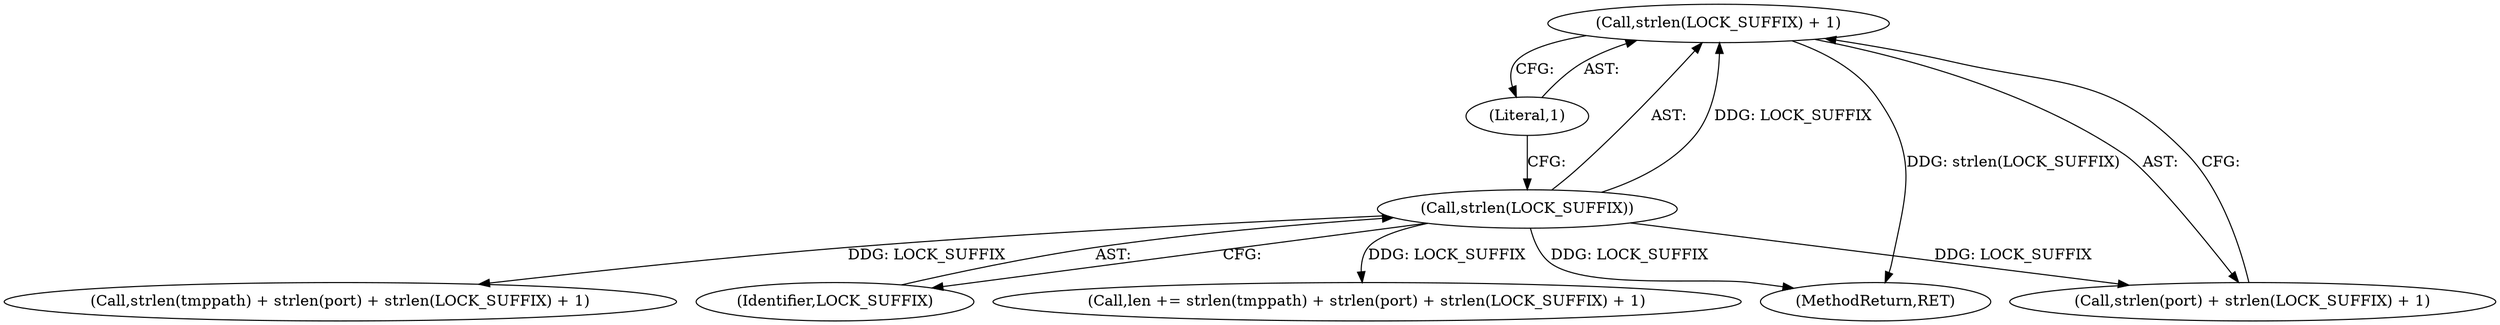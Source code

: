 digraph "0_xserver_6ba44b91e37622ef8c146d8f2ac92d708a18ed34@API" {
"1000156" [label="(Call,strlen(LOCK_SUFFIX) + 1)"];
"1000157" [label="(Call,strlen(LOCK_SUFFIX))"];
"1000153" [label="(Call,strlen(port) + strlen(LOCK_SUFFIX) + 1)"];
"1000159" [label="(Literal,1)"];
"1000157" [label="(Call,strlen(LOCK_SUFFIX))"];
"1000390" [label="(MethodReturn,RET)"];
"1000148" [label="(Call,len += strlen(tmppath) + strlen(port) + strlen(LOCK_SUFFIX) + 1)"];
"1000150" [label="(Call,strlen(tmppath) + strlen(port) + strlen(LOCK_SUFFIX) + 1)"];
"1000156" [label="(Call,strlen(LOCK_SUFFIX) + 1)"];
"1000158" [label="(Identifier,LOCK_SUFFIX)"];
"1000156" -> "1000153"  [label="AST: "];
"1000156" -> "1000159"  [label="CFG: "];
"1000157" -> "1000156"  [label="AST: "];
"1000159" -> "1000156"  [label="AST: "];
"1000153" -> "1000156"  [label="CFG: "];
"1000156" -> "1000390"  [label="DDG: strlen(LOCK_SUFFIX)"];
"1000157" -> "1000156"  [label="DDG: LOCK_SUFFIX"];
"1000157" -> "1000158"  [label="CFG: "];
"1000158" -> "1000157"  [label="AST: "];
"1000159" -> "1000157"  [label="CFG: "];
"1000157" -> "1000390"  [label="DDG: LOCK_SUFFIX"];
"1000157" -> "1000148"  [label="DDG: LOCK_SUFFIX"];
"1000157" -> "1000150"  [label="DDG: LOCK_SUFFIX"];
"1000157" -> "1000153"  [label="DDG: LOCK_SUFFIX"];
}
